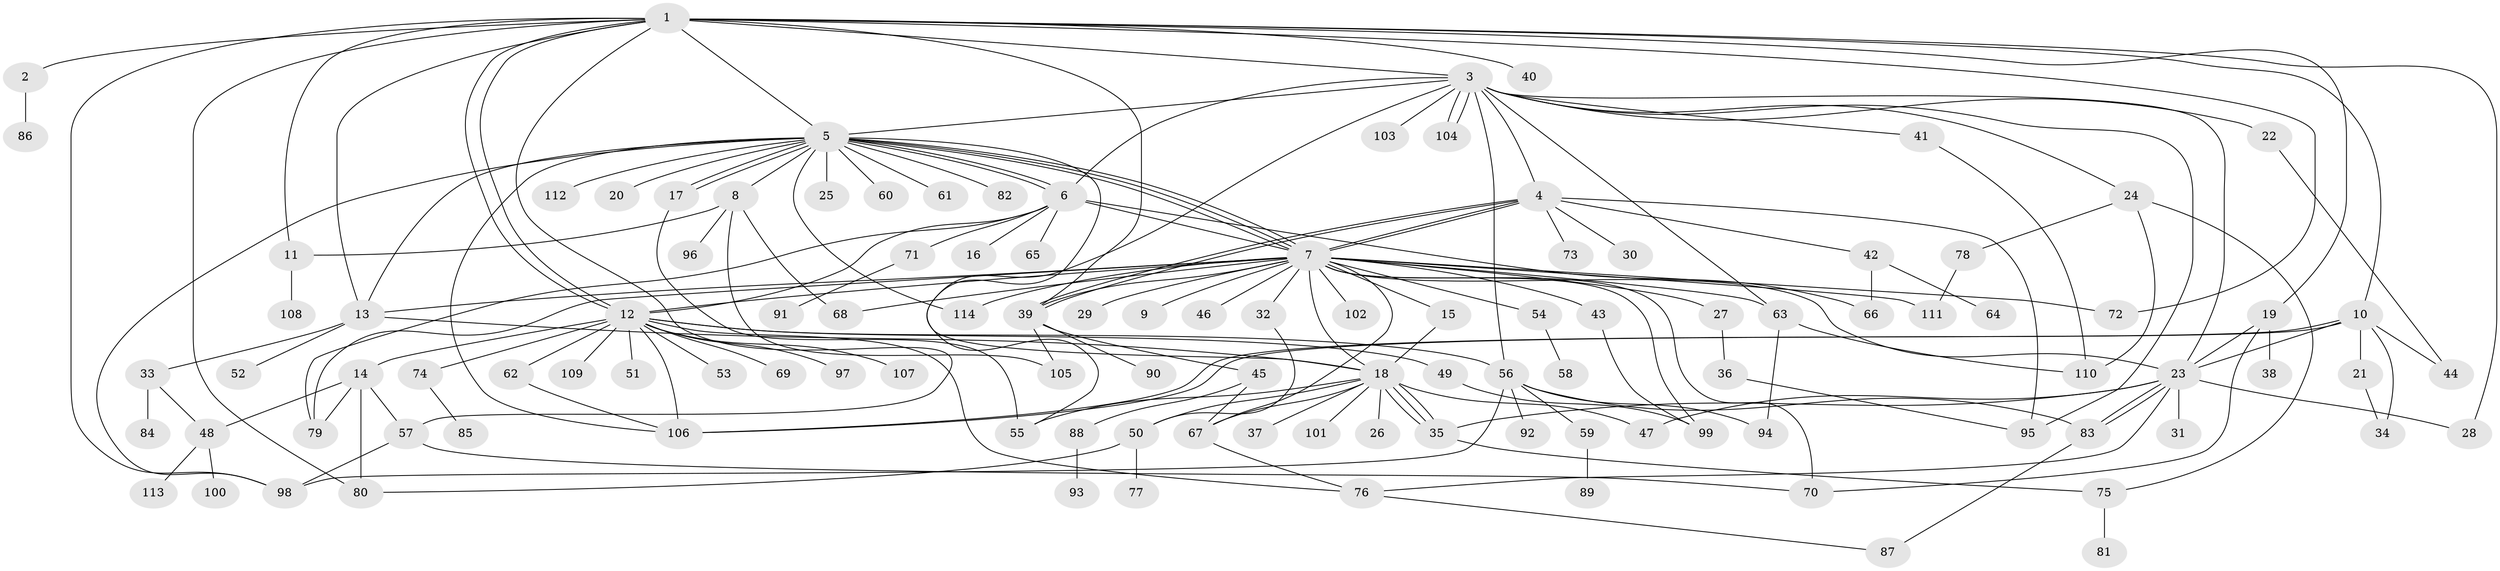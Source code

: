 // coarse degree distribution, {7: 0.05263157894736842, 3: 0.10526315789473684, 12: 0.017543859649122806, 5: 0.10526315789473684, 1: 0.42105263157894735, 2: 0.12280701754385964, 14: 0.017543859649122806, 6: 0.03508771929824561, 4: 0.05263157894736842, 11: 0.03508771929824561, 22: 0.017543859649122806, 15: 0.017543859649122806}
// Generated by graph-tools (version 1.1) at 2025/36/03/04/25 23:36:50]
// undirected, 114 vertices, 186 edges
graph export_dot {
  node [color=gray90,style=filled];
  1;
  2;
  3;
  4;
  5;
  6;
  7;
  8;
  9;
  10;
  11;
  12;
  13;
  14;
  15;
  16;
  17;
  18;
  19;
  20;
  21;
  22;
  23;
  24;
  25;
  26;
  27;
  28;
  29;
  30;
  31;
  32;
  33;
  34;
  35;
  36;
  37;
  38;
  39;
  40;
  41;
  42;
  43;
  44;
  45;
  46;
  47;
  48;
  49;
  50;
  51;
  52;
  53;
  54;
  55;
  56;
  57;
  58;
  59;
  60;
  61;
  62;
  63;
  64;
  65;
  66;
  67;
  68;
  69;
  70;
  71;
  72;
  73;
  74;
  75;
  76;
  77;
  78;
  79;
  80;
  81;
  82;
  83;
  84;
  85;
  86;
  87;
  88;
  89;
  90;
  91;
  92;
  93;
  94;
  95;
  96;
  97;
  98;
  99;
  100;
  101;
  102;
  103;
  104;
  105;
  106;
  107;
  108;
  109;
  110;
  111;
  112;
  113;
  114;
  1 -- 2;
  1 -- 3;
  1 -- 5;
  1 -- 10;
  1 -- 11;
  1 -- 12;
  1 -- 12;
  1 -- 13;
  1 -- 19;
  1 -- 28;
  1 -- 39;
  1 -- 40;
  1 -- 57;
  1 -- 72;
  1 -- 80;
  1 -- 98;
  2 -- 86;
  3 -- 4;
  3 -- 5;
  3 -- 6;
  3 -- 22;
  3 -- 23;
  3 -- 24;
  3 -- 41;
  3 -- 55;
  3 -- 56;
  3 -- 63;
  3 -- 95;
  3 -- 103;
  3 -- 104;
  3 -- 104;
  4 -- 7;
  4 -- 7;
  4 -- 30;
  4 -- 39;
  4 -- 39;
  4 -- 42;
  4 -- 73;
  4 -- 95;
  5 -- 6;
  5 -- 6;
  5 -- 7;
  5 -- 7;
  5 -- 7;
  5 -- 8;
  5 -- 13;
  5 -- 17;
  5 -- 17;
  5 -- 18;
  5 -- 20;
  5 -- 25;
  5 -- 60;
  5 -- 61;
  5 -- 82;
  5 -- 98;
  5 -- 106;
  5 -- 112;
  5 -- 114;
  6 -- 7;
  6 -- 12;
  6 -- 16;
  6 -- 65;
  6 -- 66;
  6 -- 71;
  6 -- 79;
  7 -- 9;
  7 -- 12;
  7 -- 13;
  7 -- 15;
  7 -- 18;
  7 -- 23;
  7 -- 27;
  7 -- 29;
  7 -- 32;
  7 -- 39;
  7 -- 43;
  7 -- 46;
  7 -- 54;
  7 -- 63;
  7 -- 67;
  7 -- 68;
  7 -- 70;
  7 -- 72;
  7 -- 79;
  7 -- 99;
  7 -- 102;
  7 -- 111;
  7 -- 114;
  8 -- 11;
  8 -- 68;
  8 -- 96;
  8 -- 105;
  10 -- 21;
  10 -- 23;
  10 -- 34;
  10 -- 44;
  10 -- 106;
  10 -- 106;
  11 -- 108;
  12 -- 14;
  12 -- 49;
  12 -- 51;
  12 -- 53;
  12 -- 56;
  12 -- 62;
  12 -- 69;
  12 -- 74;
  12 -- 76;
  12 -- 97;
  12 -- 106;
  12 -- 107;
  12 -- 109;
  13 -- 18;
  13 -- 33;
  13 -- 52;
  14 -- 48;
  14 -- 57;
  14 -- 79;
  14 -- 80;
  15 -- 18;
  17 -- 55;
  18 -- 26;
  18 -- 35;
  18 -- 35;
  18 -- 35;
  18 -- 37;
  18 -- 47;
  18 -- 50;
  18 -- 55;
  18 -- 67;
  18 -- 101;
  19 -- 23;
  19 -- 38;
  19 -- 70;
  21 -- 34;
  22 -- 44;
  23 -- 28;
  23 -- 31;
  23 -- 35;
  23 -- 47;
  23 -- 76;
  23 -- 83;
  23 -- 83;
  24 -- 75;
  24 -- 78;
  24 -- 110;
  27 -- 36;
  32 -- 50;
  33 -- 48;
  33 -- 84;
  35 -- 75;
  36 -- 95;
  39 -- 45;
  39 -- 90;
  39 -- 105;
  41 -- 110;
  42 -- 64;
  42 -- 66;
  43 -- 99;
  45 -- 67;
  45 -- 88;
  48 -- 100;
  48 -- 113;
  49 -- 99;
  50 -- 77;
  50 -- 80;
  54 -- 58;
  56 -- 59;
  56 -- 83;
  56 -- 92;
  56 -- 94;
  56 -- 98;
  57 -- 70;
  57 -- 98;
  59 -- 89;
  62 -- 106;
  63 -- 94;
  63 -- 110;
  67 -- 76;
  71 -- 91;
  74 -- 85;
  75 -- 81;
  76 -- 87;
  78 -- 111;
  83 -- 87;
  88 -- 93;
}
